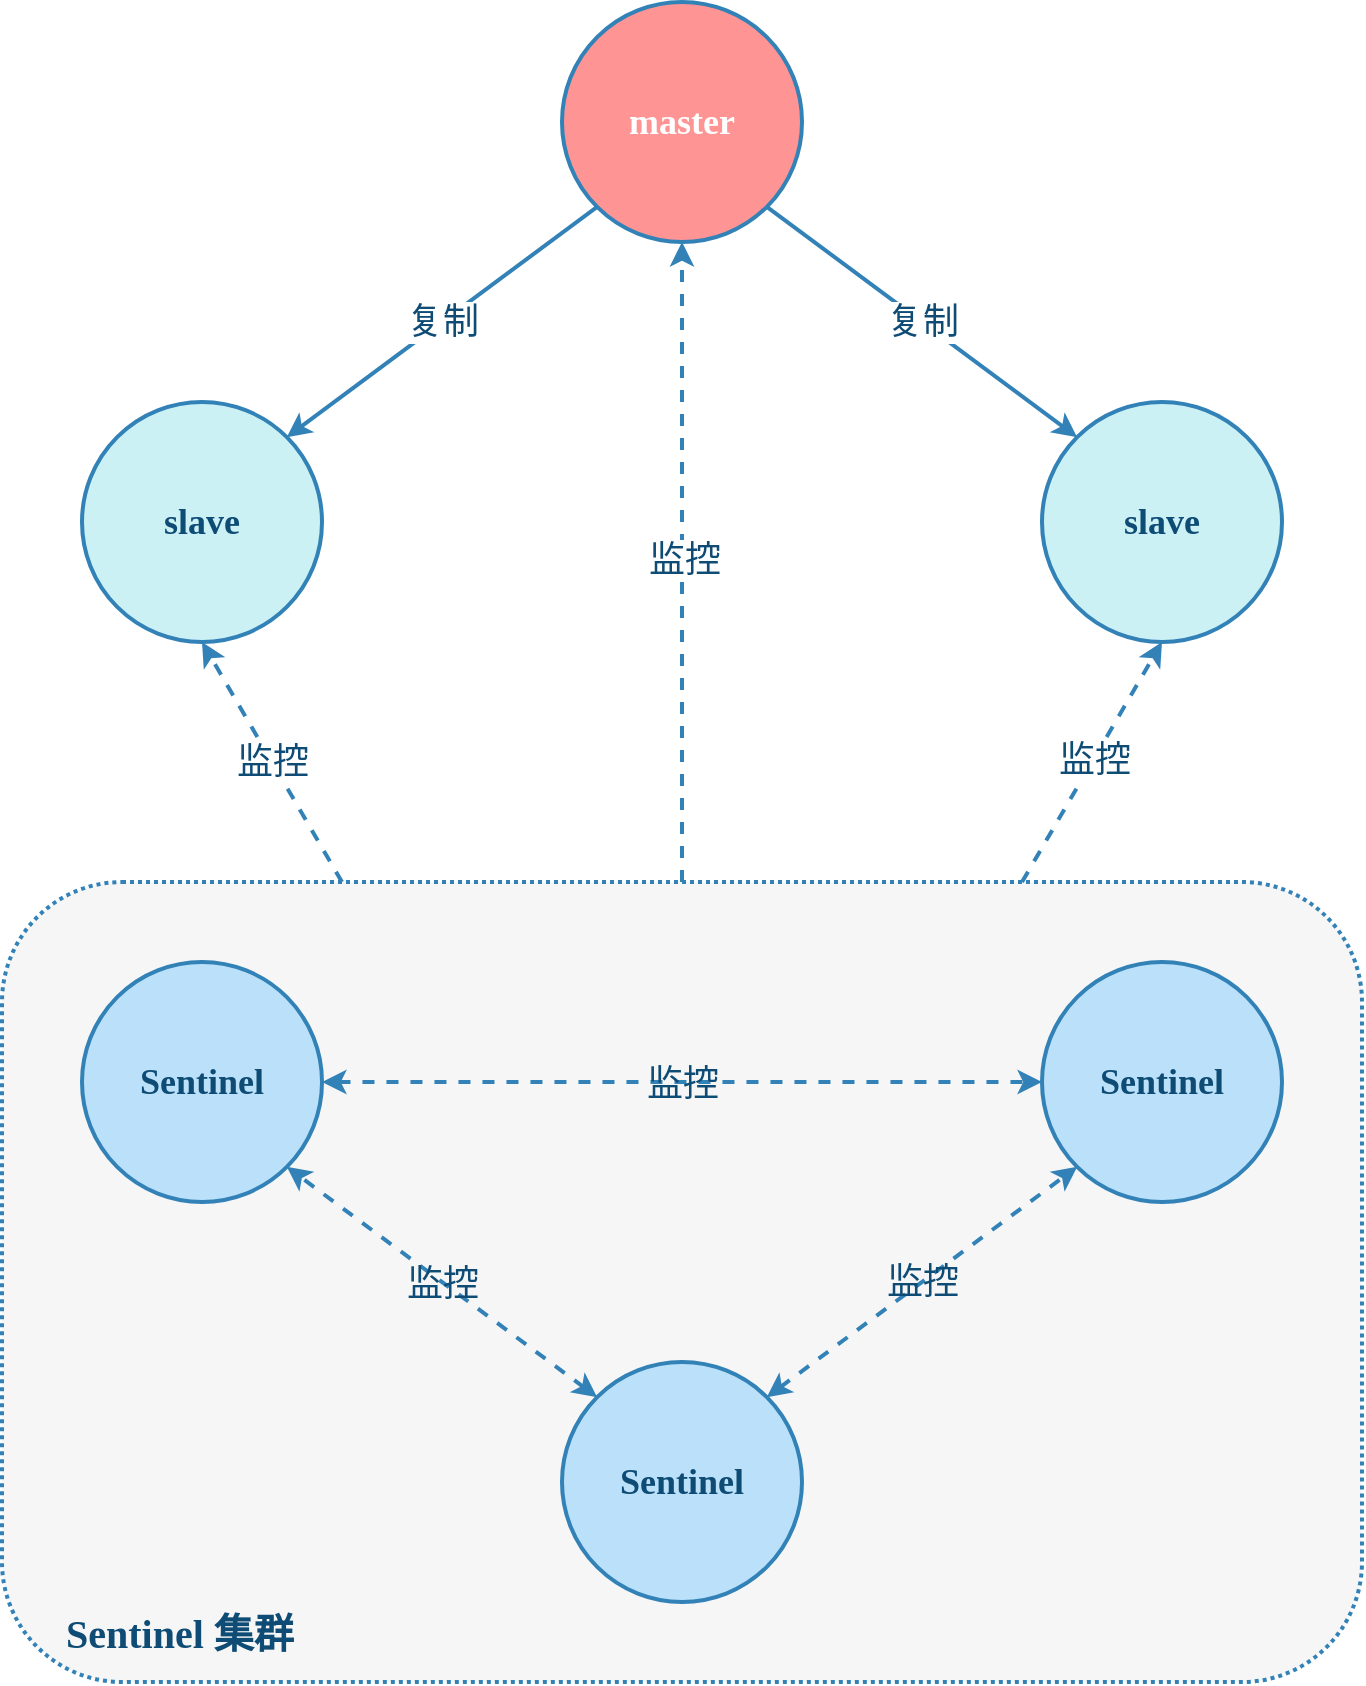 <mxfile compressed="true" version="22.0.3" type="device" pages="5"><diagram id="IhkLZQJazpEXLhe9nDS7" name="哨兵架构"><mxGraphModel dx="2363" dy="1397" grid="1" gridSize="10" guides="1" tooltips="1" connect="1" arrows="1" fold="1" page="1" pageScale="1" pageWidth="827" pageHeight="1169" math="0" shadow="0"><root><mxCell id="0"/><mxCell id="1" parent="0"/><mxCell id="EUjCosBT2KRN6Y5VI8iS-1" value="Sentinel 集群" style="rounded=1;whiteSpace=wrap;html=1;strokeColor=#3282B8;fillColor=#F6F6F6;fontFamily=Comic Sans MS;fontStyle=1;container=0;fontColor=#0F4C75;shadow=0;fontSize=20;strokeWidth=2;dashed=1;dashPattern=1 1;align=left;verticalAlign=bottom;spacingLeft=30;spacingBottom=10;" vertex="1" parent="1"><mxGeometry x="80" y="600" width="680" height="400" as="geometry"/></mxCell><mxCell id="EUjCosBT2KRN6Y5VI8iS-2" style="edgeStyle=none;shape=connector;rounded=0;orthogonalLoop=1;jettySize=auto;html=1;exitX=0.5;exitY=0;exitDx=0;exitDy=0;entryX=0.5;entryY=1;entryDx=0;entryDy=0;dashed=1;labelBackgroundColor=default;strokeColor=#3282B8;strokeWidth=2;align=center;verticalAlign=middle;fontFamily=Comic Sans MS;fontSize=18;fontColor=#0F4C75;startArrow=none;startFill=0;endArrow=classic;" edge="1" parent="1" source="EUjCosBT2KRN6Y5VI8iS-1" target="LU3Ckz188OmmKw7BeI2F-1"><mxGeometry relative="1" as="geometry"/></mxCell><mxCell id="EUjCosBT2KRN6Y5VI8iS-9" value="监控" style="edgeLabel;html=1;align=center;verticalAlign=middle;resizable=0;points=[];fontSize=18;fontFamily=Comic Sans MS;fontColor=#0F4C75;" vertex="1" connectable="0" parent="EUjCosBT2KRN6Y5VI8iS-2"><mxGeometry x="0.009" y="-1" relative="1" as="geometry"><mxPoint as="offset"/></mxGeometry></mxCell><mxCell id="EUjCosBT2KRN6Y5VI8iS-3" style="edgeStyle=none;shape=connector;rounded=0;orthogonalLoop=1;jettySize=auto;html=1;exitX=0.75;exitY=0;exitDx=0;exitDy=0;entryX=0.5;entryY=1;entryDx=0;entryDy=0;dashed=1;labelBackgroundColor=default;strokeColor=#3282B8;strokeWidth=2;align=center;verticalAlign=middle;fontFamily=Comic Sans MS;fontSize=18;fontColor=#0F4C75;startArrow=none;startFill=0;endArrow=classic;" edge="1" parent="1" source="EUjCosBT2KRN6Y5VI8iS-1" target="LU3Ckz188OmmKw7BeI2F-3"><mxGeometry relative="1" as="geometry"/></mxCell><mxCell id="EUjCosBT2KRN6Y5VI8iS-11" value="监控" style="edgeLabel;html=1;align=center;verticalAlign=middle;resizable=0;points=[];fontSize=18;fontFamily=Comic Sans MS;fontColor=#0F4C75;" vertex="1" connectable="0" parent="EUjCosBT2KRN6Y5VI8iS-3"><mxGeometry x="0.012" relative="1" as="geometry"><mxPoint as="offset"/></mxGeometry></mxCell><mxCell id="EUjCosBT2KRN6Y5VI8iS-4" style="edgeStyle=none;shape=connector;rounded=0;orthogonalLoop=1;jettySize=auto;html=1;exitX=0.25;exitY=0;exitDx=0;exitDy=0;entryX=0.5;entryY=1;entryDx=0;entryDy=0;dashed=1;labelBackgroundColor=default;strokeColor=#3282B8;strokeWidth=2;align=center;verticalAlign=middle;fontFamily=Comic Sans MS;fontSize=18;fontColor=#0F4C75;startArrow=none;startFill=0;endArrow=classic;" edge="1" parent="1" source="EUjCosBT2KRN6Y5VI8iS-1" target="LU3Ckz188OmmKw7BeI2F-2"><mxGeometry relative="1" as="geometry"/></mxCell><mxCell id="EUjCosBT2KRN6Y5VI8iS-10" value="监控" style="edgeLabel;html=1;align=center;verticalAlign=middle;resizable=0;points=[];fontSize=18;fontFamily=Comic Sans MS;fontColor=#0F4C75;" vertex="1" connectable="0" parent="EUjCosBT2KRN6Y5VI8iS-4"><mxGeometry x="0.005" relative="1" as="geometry"><mxPoint as="offset"/></mxGeometry></mxCell><mxCell id="EUjCosBT2KRN6Y5VI8iS-5" style="edgeStyle=none;shape=connector;rounded=0;orthogonalLoop=1;jettySize=auto;html=1;exitX=1;exitY=1;exitDx=0;exitDy=0;entryX=0;entryY=0;entryDx=0;entryDy=0;labelBackgroundColor=default;strokeColor=#3282B8;strokeWidth=2;align=center;verticalAlign=middle;fontFamily=Comic Sans MS;fontSize=18;fontColor=#0F4C75;startArrow=none;startFill=0;endArrow=classic;" edge="1" parent="1" source="LU3Ckz188OmmKw7BeI2F-1" target="LU3Ckz188OmmKw7BeI2F-3"><mxGeometry relative="1" as="geometry"/></mxCell><mxCell id="EUjCosBT2KRN6Y5VI8iS-8" value="复制" style="edgeLabel;html=1;align=center;verticalAlign=middle;resizable=0;points=[];fontSize=18;fontFamily=Comic Sans MS;fontColor=#0F4C75;" vertex="1" connectable="0" parent="EUjCosBT2KRN6Y5VI8iS-5"><mxGeometry x="0.001" relative="1" as="geometry"><mxPoint as="offset"/></mxGeometry></mxCell><mxCell id="EUjCosBT2KRN6Y5VI8iS-6" style="edgeStyle=none;shape=connector;rounded=0;orthogonalLoop=1;jettySize=auto;html=1;exitX=0;exitY=1;exitDx=0;exitDy=0;entryX=1;entryY=0;entryDx=0;entryDy=0;labelBackgroundColor=default;strokeColor=#3282B8;strokeWidth=2;align=center;verticalAlign=middle;fontFamily=Comic Sans MS;fontSize=18;fontColor=#0F4C75;startArrow=none;startFill=0;endArrow=classic;" edge="1" parent="1" source="LU3Ckz188OmmKw7BeI2F-1" target="LU3Ckz188OmmKw7BeI2F-2"><mxGeometry relative="1" as="geometry"/></mxCell><mxCell id="EUjCosBT2KRN6Y5VI8iS-7" value="复制" style="edgeLabel;html=1;align=center;verticalAlign=middle;resizable=0;points=[];fontSize=18;fontFamily=Comic Sans MS;fontColor=#0F4C75;" vertex="1" connectable="0" parent="EUjCosBT2KRN6Y5VI8iS-6"><mxGeometry x="-0.003" relative="1" as="geometry"><mxPoint as="offset"/></mxGeometry></mxCell><mxCell id="LU3Ckz188OmmKw7BeI2F-1" value="master" style="ellipse;whiteSpace=wrap;html=1;aspect=fixed;rounded=1;shadow=0;labelBackgroundColor=none;strokeColor=#3282B8;strokeWidth=2;align=center;verticalAlign=middle;fontFamily=Comic Sans MS;fontSize=18;fontColor=#FFFFFF;fillColor=#FF9494;fontStyle=1" vertex="1" parent="1"><mxGeometry x="360" y="160" width="120" height="120" as="geometry"/></mxCell><mxCell id="LU3Ckz188OmmKw7BeI2F-2" value="slave" style="ellipse;whiteSpace=wrap;html=1;aspect=fixed;rounded=1;shadow=0;labelBackgroundColor=none;strokeColor=#3282B8;strokeWidth=2;align=center;verticalAlign=middle;fontFamily=Comic Sans MS;fontSize=18;fontColor=#0F4C75;fillColor=#CBF1F5;fontStyle=1" vertex="1" parent="1"><mxGeometry x="120" y="360" width="120" height="120" as="geometry"/></mxCell><mxCell id="LU3Ckz188OmmKw7BeI2F-3" value="slave" style="ellipse;whiteSpace=wrap;html=1;aspect=fixed;rounded=1;shadow=0;labelBackgroundColor=none;strokeColor=#3282B8;strokeWidth=2;align=center;verticalAlign=middle;fontFamily=Comic Sans MS;fontSize=18;fontColor=#0F4C75;fillColor=#CBF1F5;fontStyle=1" vertex="1" parent="1"><mxGeometry x="600" y="360" width="120" height="120" as="geometry"/></mxCell><mxCell id="CsOkvBp7J7H3hg3160s9-10" style="edgeStyle=none;shape=connector;rounded=0;orthogonalLoop=1;jettySize=auto;html=1;exitX=1;exitY=0.5;exitDx=0;exitDy=0;entryX=0;entryY=0.5;entryDx=0;entryDy=0;dashed=1;labelBackgroundColor=none;strokeColor=#3282B8;strokeWidth=2;align=center;verticalAlign=middle;fontFamily=Comic Sans MS;fontSize=18;fontColor=#0F4C75;startArrow=classic;startFill=1;endArrow=classic;" edge="1" parent="1" source="CsOkvBp7J7H3hg3160s9-1" target="CsOkvBp7J7H3hg3160s9-4"><mxGeometry relative="1" as="geometry"/></mxCell><mxCell id="EUjCosBT2KRN6Y5VI8iS-14" value="监控" style="edgeLabel;html=1;align=center;verticalAlign=middle;resizable=0;points=[];fontSize=18;fontFamily=Comic Sans MS;fontColor=#0F4C75;labelBackgroundColor=none;" vertex="1" connectable="0" parent="CsOkvBp7J7H3hg3160s9-10"><mxGeometry x="0.001" y="-1" relative="1" as="geometry"><mxPoint as="offset"/></mxGeometry></mxCell><mxCell id="CsOkvBp7J7H3hg3160s9-1" value="Sentinel" style="ellipse;whiteSpace=wrap;html=1;aspect=fixed;rounded=1;shadow=0;labelBackgroundColor=none;strokeColor=#3282B8;strokeWidth=2;align=center;verticalAlign=middle;fontFamily=Comic Sans MS;fontSize=18;fontColor=#0F4C75;fillColor=#BBE1FA;fontStyle=1" vertex="1" parent="1"><mxGeometry x="120" y="640" width="120" height="120" as="geometry"/></mxCell><mxCell id="CsOkvBp7J7H3hg3160s9-4" value="Sentinel" style="ellipse;whiteSpace=wrap;html=1;aspect=fixed;rounded=1;shadow=0;labelBackgroundColor=none;strokeColor=#3282B8;strokeWidth=2;align=center;verticalAlign=middle;fontFamily=Comic Sans MS;fontSize=18;fontColor=#0F4C75;fillColor=#BBE1FA;fontStyle=1" vertex="1" parent="1"><mxGeometry x="600" y="640" width="120" height="120" as="geometry"/></mxCell><mxCell id="CsOkvBp7J7H3hg3160s9-7" style="shape=connector;rounded=0;orthogonalLoop=1;jettySize=auto;html=1;exitX=0;exitY=0;exitDx=0;exitDy=0;entryX=1;entryY=1;entryDx=0;entryDy=0;labelBackgroundColor=default;strokeColor=#3282B8;strokeWidth=2;align=center;verticalAlign=middle;fontFamily=Comic Sans MS;fontSize=18;fontColor=#0F4C75;endArrow=classic;startArrow=classic;startFill=1;dashed=1;" edge="1" parent="1" source="CsOkvBp7J7H3hg3160s9-5" target="CsOkvBp7J7H3hg3160s9-1"><mxGeometry relative="1" as="geometry"/></mxCell><mxCell id="EUjCosBT2KRN6Y5VI8iS-13" value="监控" style="edgeLabel;html=1;align=center;verticalAlign=middle;resizable=0;points=[];fontSize=18;fontFamily=Comic Sans MS;fontColor=#0F4C75;labelBackgroundColor=none;" vertex="1" connectable="0" parent="CsOkvBp7J7H3hg3160s9-7"><mxGeometry x="-0.007" y="1" relative="1" as="geometry"><mxPoint as="offset"/></mxGeometry></mxCell><mxCell id="CsOkvBp7J7H3hg3160s9-9" style="edgeStyle=none;shape=connector;rounded=0;orthogonalLoop=1;jettySize=auto;html=1;exitX=1;exitY=0;exitDx=0;exitDy=0;entryX=0;entryY=1;entryDx=0;entryDy=0;dashed=1;labelBackgroundColor=default;strokeColor=#3282B8;strokeWidth=2;align=center;verticalAlign=middle;fontFamily=Comic Sans MS;fontSize=18;fontColor=#0F4C75;startArrow=classic;startFill=1;endArrow=classic;" edge="1" parent="1" source="CsOkvBp7J7H3hg3160s9-5" target="CsOkvBp7J7H3hg3160s9-4"><mxGeometry relative="1" as="geometry"/></mxCell><mxCell id="EUjCosBT2KRN6Y5VI8iS-12" value="监控" style="edgeLabel;html=1;align=center;verticalAlign=middle;resizable=0;points=[];fontSize=18;fontFamily=Comic Sans MS;fontColor=#0F4C75;labelBackgroundColor=none;" vertex="1" connectable="0" parent="CsOkvBp7J7H3hg3160s9-9"><mxGeometry x="0.0" relative="1" as="geometry"><mxPoint as="offset"/></mxGeometry></mxCell><mxCell id="CsOkvBp7J7H3hg3160s9-5" value="Sentinel" style="ellipse;whiteSpace=wrap;html=1;aspect=fixed;rounded=1;shadow=0;labelBackgroundColor=none;strokeColor=#3282B8;strokeWidth=2;align=center;verticalAlign=middle;fontFamily=Comic Sans MS;fontSize=18;fontColor=#0F4C75;fillColor=#BBE1FA;fontStyle=1" vertex="1" parent="1"><mxGeometry x="360" y="840" width="120" height="120" as="geometry"/></mxCell></root></mxGraphModel></diagram><diagram name="监视主从节点" id="NWcoK8_felvFWZoltQ7b"><mxGraphModel dx="1350" dy="798" grid="1" gridSize="10" guides="1" tooltips="1" connect="1" arrows="1" fold="1" page="1" pageScale="1" pageWidth="1169" pageHeight="827" math="0" shadow="0"><root><mxCell id="dTpNMZBxnl1dmt7R5TT2-0"/><mxCell id="dTpNMZBxnl1dmt7R5TT2-1" parent="dTpNMZBxnl1dmt7R5TT2-0"/><mxCell id="dTpNMZBxnl1dmt7R5TT2-3" style="edgeStyle=none;shape=connector;rounded=0;orthogonalLoop=1;jettySize=auto;html=1;exitX=0.5;exitY=0;exitDx=0;exitDy=0;entryX=0.5;entryY=1;entryDx=0;entryDy=0;labelBackgroundColor=default;strokeColor=#3282B8;strokeWidth=2;align=center;verticalAlign=middle;fontFamily=Comic Sans MS;fontSize=18;fontColor=#0F4C75;startArrow=none;startFill=0;endArrow=classic;" edge="1" parent="dTpNMZBxnl1dmt7R5TT2-1" target="uj4zVxUrkNd8yPJgrUzv-6"><mxGeometry relative="1" as="geometry"><mxPoint x="620" y="600" as="sourcePoint"/></mxGeometry></mxCell><mxCell id="dTpNMZBxnl1dmt7R5TT2-4" value="监控" style="edgeLabel;html=1;align=center;verticalAlign=middle;resizable=0;points=[];fontSize=18;fontFamily=Comic Sans MS;fontColor=#0F4C75;labelBackgroundColor=none;" vertex="1" connectable="0" parent="dTpNMZBxnl1dmt7R5TT2-3"><mxGeometry x="0.009" y="-1" relative="1" as="geometry"><mxPoint as="offset"/></mxGeometry></mxCell><mxCell id="dTpNMZBxnl1dmt7R5TT2-5" style="edgeStyle=none;shape=connector;rounded=0;orthogonalLoop=1;jettySize=auto;html=1;exitX=0.75;exitY=0;exitDx=0;exitDy=0;entryX=0.5;entryY=1;entryDx=0;entryDy=0;labelBackgroundColor=default;strokeColor=#3282B8;strokeWidth=2;align=center;verticalAlign=middle;fontFamily=Comic Sans MS;fontSize=18;fontColor=#0F4C75;startArrow=none;startFill=0;endArrow=classic;exitPerimeter=0;" edge="1" parent="dTpNMZBxnl1dmt7R5TT2-1" source="uj4zVxUrkNd8yPJgrUzv-0" target="dTpNMZBxnl1dmt7R5TT2-15"><mxGeometry relative="1" as="geometry"><mxPoint x="790" y="600" as="sourcePoint"/></mxGeometry></mxCell><mxCell id="dTpNMZBxnl1dmt7R5TT2-6" value="监控" style="edgeLabel;html=1;align=center;verticalAlign=middle;resizable=0;points=[];fontSize=18;fontFamily=Comic Sans MS;fontColor=#0F4C75;labelBackgroundColor=none;" vertex="1" connectable="0" parent="dTpNMZBxnl1dmt7R5TT2-5"><mxGeometry x="0.012" relative="1" as="geometry"><mxPoint as="offset"/></mxGeometry></mxCell><mxCell id="dTpNMZBxnl1dmt7R5TT2-7" style="edgeStyle=none;shape=connector;rounded=0;orthogonalLoop=1;jettySize=auto;html=1;exitX=0.25;exitY=0;exitDx=0;exitDy=0;entryX=0.5;entryY=1;entryDx=0;entryDy=0;labelBackgroundColor=default;strokeColor=#3282B8;strokeWidth=2;align=center;verticalAlign=middle;fontFamily=Comic Sans MS;fontSize=18;fontColor=#0F4C75;startArrow=none;startFill=0;endArrow=classic;exitPerimeter=0;" edge="1" parent="dTpNMZBxnl1dmt7R5TT2-1" source="uj4zVxUrkNd8yPJgrUzv-0" target="dTpNMZBxnl1dmt7R5TT2-14"><mxGeometry relative="1" as="geometry"><mxPoint x="450" y="600" as="sourcePoint"/></mxGeometry></mxCell><mxCell id="dTpNMZBxnl1dmt7R5TT2-8" value="监控" style="edgeLabel;html=1;align=center;verticalAlign=middle;resizable=0;points=[];fontSize=18;fontFamily=Comic Sans MS;fontColor=#0F4C75;labelBackgroundColor=none;" vertex="1" connectable="0" parent="dTpNMZBxnl1dmt7R5TT2-7"><mxGeometry x="0.005" relative="1" as="geometry"><mxPoint as="offset"/></mxGeometry></mxCell><mxCell id="dTpNMZBxnl1dmt7R5TT2-9" style="edgeStyle=none;shape=connector;rounded=0;orthogonalLoop=1;jettySize=auto;html=1;exitX=1;exitY=1;exitDx=0;exitDy=0;entryX=0;entryY=0;entryDx=0;entryDy=0;labelBackgroundColor=default;strokeColor=#3282B8;strokeWidth=2;align=center;verticalAlign=middle;fontFamily=Comic Sans MS;fontSize=18;fontColor=#0F4C75;startArrow=none;startFill=0;endArrow=classic;" edge="1" parent="dTpNMZBxnl1dmt7R5TT2-1" source="dTpNMZBxnl1dmt7R5TT2-13" target="dTpNMZBxnl1dmt7R5TT2-15"><mxGeometry relative="1" as="geometry"/></mxCell><mxCell id="dTpNMZBxnl1dmt7R5TT2-10" value="复制" style="edgeLabel;html=1;align=center;verticalAlign=middle;resizable=0;points=[];fontSize=18;fontFamily=Comic Sans MS;fontColor=#0F4C75;labelBackgroundColor=none;" vertex="1" connectable="0" parent="dTpNMZBxnl1dmt7R5TT2-9"><mxGeometry x="0.001" relative="1" as="geometry"><mxPoint as="offset"/></mxGeometry></mxCell><mxCell id="dTpNMZBxnl1dmt7R5TT2-11" style="edgeStyle=none;shape=connector;rounded=0;orthogonalLoop=1;jettySize=auto;html=1;exitX=0;exitY=1;exitDx=0;exitDy=0;entryX=1;entryY=0;entryDx=0;entryDy=0;labelBackgroundColor=default;strokeColor=#3282B8;strokeWidth=2;align=center;verticalAlign=middle;fontFamily=Comic Sans MS;fontSize=18;fontColor=#0F4C75;startArrow=none;startFill=0;endArrow=classic;" edge="1" parent="dTpNMZBxnl1dmt7R5TT2-1" source="dTpNMZBxnl1dmt7R5TT2-13" target="dTpNMZBxnl1dmt7R5TT2-14"><mxGeometry relative="1" as="geometry"/></mxCell><mxCell id="dTpNMZBxnl1dmt7R5TT2-12" value="复制" style="edgeLabel;html=1;align=center;verticalAlign=middle;resizable=0;points=[];fontSize=18;fontFamily=Comic Sans MS;fontColor=#0F4C75;labelBackgroundColor=none;" vertex="1" connectable="0" parent="dTpNMZBxnl1dmt7R5TT2-11"><mxGeometry x="-0.003" relative="1" as="geometry"><mxPoint as="offset"/></mxGeometry></mxCell><mxCell id="dTpNMZBxnl1dmt7R5TT2-13" value="&lt;div&gt;master&lt;/div&gt;&lt;div&gt;(node1)&lt;/div&gt;" style="ellipse;whiteSpace=wrap;html=1;aspect=fixed;rounded=1;shadow=0;labelBackgroundColor=none;strokeColor=#3282B8;strokeWidth=2;align=center;verticalAlign=middle;fontFamily=Comic Sans MS;fontSize=18;fontColor=#FFFFFF;fillColor=#FF9494;fontStyle=1" vertex="1" parent="dTpNMZBxnl1dmt7R5TT2-1"><mxGeometry x="560" y="120" width="120" height="120" as="geometry"/></mxCell><mxCell id="dTpNMZBxnl1dmt7R5TT2-14" value="&lt;div&gt;slave&lt;/div&gt;&lt;div&gt;(node2)&lt;/div&gt;" style="ellipse;whiteSpace=wrap;html=1;aspect=fixed;rounded=1;shadow=0;labelBackgroundColor=none;strokeColor=#3282B8;strokeWidth=2;align=center;verticalAlign=middle;fontFamily=Comic Sans MS;fontSize=18;fontColor=#0F4C75;fillColor=#CBF1F5;fontStyle=1" vertex="1" parent="dTpNMZBxnl1dmt7R5TT2-1"><mxGeometry x="320" y="360" width="120" height="120" as="geometry"/></mxCell><mxCell id="dTpNMZBxnl1dmt7R5TT2-15" value="&lt;div&gt;slave&lt;/div&gt;&lt;div&gt;(node4)&lt;/div&gt;" style="ellipse;whiteSpace=wrap;html=1;aspect=fixed;rounded=1;shadow=0;labelBackgroundColor=none;strokeColor=#3282B8;strokeWidth=2;align=center;verticalAlign=middle;fontFamily=Comic Sans MS;fontSize=18;fontColor=#0F4C75;fillColor=#CBF1F5;fontStyle=1" vertex="1" parent="dTpNMZBxnl1dmt7R5TT2-1"><mxGeometry x="800" y="360" width="120" height="120" as="geometry"/></mxCell><mxCell id="uj4zVxUrkNd8yPJgrUzv-9" style="edgeStyle=orthogonalEdgeStyle;shape=connector;rounded=1;orthogonalLoop=1;jettySize=auto;html=1;entryX=0;entryY=0.5;entryDx=0;entryDy=0;labelBackgroundColor=default;strokeColor=#3282B8;strokeWidth=2;align=center;verticalAlign=middle;fontFamily=Comic Sans MS;fontSize=18;fontColor=#0F4C75;startArrow=none;startFill=0;endArrow=classic;exitX=0;exitY=0.5;exitDx=0;exitDy=0;exitPerimeter=0;curved=1;" edge="1" parent="dTpNMZBxnl1dmt7R5TT2-1" source="uj4zVxUrkNd8yPJgrUzv-0" target="dTpNMZBxnl1dmt7R5TT2-13"><mxGeometry relative="1" as="geometry"><Array as="points"><mxPoint x="200" y="640"/><mxPoint x="200" y="180"/></Array></mxGeometry></mxCell><mxCell id="V4AoxYoMUxpO_p6I_tkb-0" value="监控" style="edgeLabel;html=1;align=center;verticalAlign=middle;resizable=0;points=[];fontSize=18;fontFamily=Comic Sans MS;fontColor=#0F4C75;labelBackgroundColor=none;" vertex="1" connectable="0" parent="uj4zVxUrkNd8yPJgrUzv-9"><mxGeometry x="-0.278" y="1" relative="1" as="geometry"><mxPoint as="offset"/></mxGeometry></mxCell><mxCell id="uj4zVxUrkNd8yPJgrUzv-0" value="Sentinel" style="html=1;dashed=0;whiteSpace=wrap;shape=mxgraph.dfd.start;rounded=1;shadow=0;strokeColor=#3282B8;strokeWidth=2;align=center;verticalAlign=middle;fontFamily=Comic Sans MS;fontSize=18;fontColor=#0F4C75;fillColor=#BBE1FA;fontStyle=1" vertex="1" parent="dTpNMZBxnl1dmt7R5TT2-1"><mxGeometry x="320" y="600" width="600" height="80" as="geometry"/></mxCell><mxCell id="uj4zVxUrkNd8yPJgrUzv-6" value="&lt;div&gt;slave&lt;/div&gt;&lt;div&gt;(node3)&lt;/div&gt;" style="ellipse;whiteSpace=wrap;html=1;aspect=fixed;rounded=1;shadow=0;labelBackgroundColor=none;strokeColor=#3282B8;strokeWidth=2;align=center;verticalAlign=middle;fontFamily=Comic Sans MS;fontSize=18;fontColor=#0F4C75;fillColor=#CBF1F5;fontStyle=1" vertex="1" parent="dTpNMZBxnl1dmt7R5TT2-1"><mxGeometry x="560" y="360" width="120" height="120" as="geometry"/></mxCell><mxCell id="uj4zVxUrkNd8yPJgrUzv-7" style="edgeStyle=none;shape=connector;rounded=0;orthogonalLoop=1;jettySize=auto;html=1;exitX=0.5;exitY=1;exitDx=0;exitDy=0;labelBackgroundColor=default;strokeColor=#3282B8;strokeWidth=2;align=center;verticalAlign=middle;fontFamily=Comic Sans MS;fontSize=18;fontColor=#0F4C75;startArrow=none;startFill=0;endArrow=classic;" edge="1" parent="dTpNMZBxnl1dmt7R5TT2-1" source="dTpNMZBxnl1dmt7R5TT2-13" target="uj4zVxUrkNd8yPJgrUzv-6"><mxGeometry relative="1" as="geometry"><mxPoint x="614" y="210" as="sourcePoint"/><mxPoint x="770" y="406" as="targetPoint"/></mxGeometry></mxCell><mxCell id="uj4zVxUrkNd8yPJgrUzv-8" value="复制" style="edgeLabel;html=1;align=center;verticalAlign=middle;resizable=0;points=[];fontSize=18;fontFamily=Comic Sans MS;fontColor=#0F4C75;labelBackgroundColor=none;" vertex="1" connectable="0" parent="uj4zVxUrkNd8yPJgrUzv-7"><mxGeometry x="0.001" relative="1" as="geometry"><mxPoint as="offset"/></mxGeometry></mxCell></root></mxGraphModel></diagram><diagram name="察觉主节点下线" id="HNSM8QCwlES5bZ9uapq5"><mxGraphModel dx="1418" dy="838" grid="1" gridSize="10" guides="1" tooltips="1" connect="1" arrows="1" fold="1" page="1" pageScale="1" pageWidth="1169" pageHeight="827" math="0" shadow="0"><root><mxCell id="LRDkiJByfHDf2irvg-6r-0"/><mxCell id="LRDkiJByfHDf2irvg-6r-1" parent="LRDkiJByfHDf2irvg-6r-0"/><mxCell id="LRDkiJByfHDf2irvg-6r-2" style="edgeStyle=none;shape=connector;rounded=0;orthogonalLoop=1;jettySize=auto;html=1;exitX=0.5;exitY=0;exitDx=0;exitDy=0;entryX=0.5;entryY=1;entryDx=0;entryDy=0;labelBackgroundColor=default;strokeColor=#3282B8;strokeWidth=2;align=center;verticalAlign=middle;fontFamily=Comic Sans MS;fontSize=18;fontColor=#0F4C75;startArrow=none;startFill=0;endArrow=classic;" edge="1" parent="LRDkiJByfHDf2irvg-6r-1" target="LRDkiJByfHDf2irvg-6r-18"><mxGeometry relative="1" as="geometry"><mxPoint x="620" y="600" as="sourcePoint"/></mxGeometry></mxCell><mxCell id="LRDkiJByfHDf2irvg-6r-3" value="监控" style="edgeLabel;html=1;align=center;verticalAlign=middle;resizable=0;points=[];fontSize=18;fontFamily=Comic Sans MS;fontColor=#0F4C75;labelBackgroundColor=none;" vertex="1" connectable="0" parent="LRDkiJByfHDf2irvg-6r-2"><mxGeometry x="0.009" y="-1" relative="1" as="geometry"><mxPoint as="offset"/></mxGeometry></mxCell><mxCell id="LRDkiJByfHDf2irvg-6r-4" style="edgeStyle=none;shape=connector;rounded=0;orthogonalLoop=1;jettySize=auto;html=1;exitX=0.75;exitY=0;exitDx=0;exitDy=0;entryX=0.5;entryY=1;entryDx=0;entryDy=0;labelBackgroundColor=default;strokeColor=#3282B8;strokeWidth=2;align=center;verticalAlign=middle;fontFamily=Comic Sans MS;fontSize=18;fontColor=#0F4C75;startArrow=none;startFill=0;endArrow=classic;exitPerimeter=0;" edge="1" parent="LRDkiJByfHDf2irvg-6r-1" source="LRDkiJByfHDf2irvg-6r-17" target="LRDkiJByfHDf2irvg-6r-14"><mxGeometry relative="1" as="geometry"><mxPoint x="790" y="600" as="sourcePoint"/></mxGeometry></mxCell><mxCell id="LRDkiJByfHDf2irvg-6r-5" value="监控" style="edgeLabel;html=1;align=center;verticalAlign=middle;resizable=0;points=[];fontSize=18;fontFamily=Comic Sans MS;fontColor=#0F4C75;labelBackgroundColor=none;" vertex="1" connectable="0" parent="LRDkiJByfHDf2irvg-6r-4"><mxGeometry x="0.012" relative="1" as="geometry"><mxPoint as="offset"/></mxGeometry></mxCell><mxCell id="LRDkiJByfHDf2irvg-6r-6" style="edgeStyle=none;shape=connector;rounded=0;orthogonalLoop=1;jettySize=auto;html=1;exitX=0.25;exitY=0;exitDx=0;exitDy=0;entryX=0.5;entryY=1;entryDx=0;entryDy=0;labelBackgroundColor=default;strokeColor=#3282B8;strokeWidth=2;align=center;verticalAlign=middle;fontFamily=Comic Sans MS;fontSize=18;fontColor=#0F4C75;startArrow=none;startFill=0;endArrow=classic;exitPerimeter=0;" edge="1" parent="LRDkiJByfHDf2irvg-6r-1" source="LRDkiJByfHDf2irvg-6r-17" target="LRDkiJByfHDf2irvg-6r-13"><mxGeometry relative="1" as="geometry"><mxPoint x="450" y="600" as="sourcePoint"/></mxGeometry></mxCell><mxCell id="LRDkiJByfHDf2irvg-6r-7" value="监控" style="edgeLabel;html=1;align=center;verticalAlign=middle;resizable=0;points=[];fontSize=18;fontFamily=Comic Sans MS;fontColor=#0F4C75;labelBackgroundColor=none;" vertex="1" connectable="0" parent="LRDkiJByfHDf2irvg-6r-6"><mxGeometry x="0.005" relative="1" as="geometry"><mxPoint as="offset"/></mxGeometry></mxCell><mxCell id="LRDkiJByfHDf2irvg-6r-8" style="edgeStyle=none;shape=connector;rounded=0;orthogonalLoop=1;jettySize=auto;html=1;exitX=1;exitY=1;exitDx=0;exitDy=0;entryX=0;entryY=0;entryDx=0;entryDy=0;labelBackgroundColor=default;strokeColor=#3282B8;strokeWidth=2;align=center;verticalAlign=middle;fontFamily=Comic Sans MS;fontSize=18;fontColor=#0F4C75;startArrow=none;startFill=0;endArrow=classic;dashed=1;" edge="1" parent="LRDkiJByfHDf2irvg-6r-1" source="LRDkiJByfHDf2irvg-6r-12" target="LRDkiJByfHDf2irvg-6r-14"><mxGeometry relative="1" as="geometry"/></mxCell><mxCell id="LRDkiJByfHDf2irvg-6r-9" value="复制终止" style="edgeLabel;html=1;align=center;verticalAlign=middle;resizable=0;points=[];fontSize=18;fontFamily=Comic Sans MS;fontColor=#0F4C75;labelBackgroundColor=none;" vertex="1" connectable="0" parent="LRDkiJByfHDf2irvg-6r-8"><mxGeometry x="0.001" relative="1" as="geometry"><mxPoint as="offset"/></mxGeometry></mxCell><mxCell id="LRDkiJByfHDf2irvg-6r-10" style="edgeStyle=none;shape=connector;rounded=0;orthogonalLoop=1;jettySize=auto;html=1;exitX=0;exitY=1;exitDx=0;exitDy=0;entryX=1;entryY=0;entryDx=0;entryDy=0;labelBackgroundColor=default;strokeColor=#3282B8;strokeWidth=2;align=center;verticalAlign=middle;fontFamily=Comic Sans MS;fontSize=18;fontColor=#0F4C75;startArrow=none;startFill=0;endArrow=classic;dashed=1;" edge="1" parent="LRDkiJByfHDf2irvg-6r-1" source="LRDkiJByfHDf2irvg-6r-12" target="LRDkiJByfHDf2irvg-6r-13"><mxGeometry relative="1" as="geometry"/></mxCell><mxCell id="LRDkiJByfHDf2irvg-6r-11" value="复制终止" style="edgeLabel;html=1;align=center;verticalAlign=middle;resizable=0;points=[];fontSize=18;fontFamily=Comic Sans MS;fontColor=#0F4C75;labelBackgroundColor=none;" vertex="1" connectable="0" parent="LRDkiJByfHDf2irvg-6r-10"><mxGeometry x="-0.003" relative="1" as="geometry"><mxPoint as="offset"/></mxGeometry></mxCell><mxCell id="LRDkiJByfHDf2irvg-6r-12" value="&lt;div&gt;master&lt;/div&gt;&lt;div&gt;(node1)&lt;/div&gt;" style="ellipse;whiteSpace=wrap;html=1;aspect=fixed;rounded=1;shadow=0;labelBackgroundColor=none;strokeColor=#3282B8;strokeWidth=2;align=center;verticalAlign=middle;fontFamily=Comic Sans MS;fontSize=18;fontColor=#0F4C75;fillColor=#F6F6F6;fontStyle=1;dashed=1;dashPattern=1 1;" vertex="1" parent="LRDkiJByfHDf2irvg-6r-1"><mxGeometry x="560" y="120" width="120" height="120" as="geometry"/></mxCell><mxCell id="LRDkiJByfHDf2irvg-6r-13" value="&lt;div&gt;slave&lt;/div&gt;&lt;div&gt;(node2)&lt;/div&gt;" style="ellipse;whiteSpace=wrap;html=1;aspect=fixed;rounded=1;shadow=0;labelBackgroundColor=none;strokeColor=#3282B8;strokeWidth=2;align=center;verticalAlign=middle;fontFamily=Comic Sans MS;fontSize=18;fontColor=#0F4C75;fillColor=#CBF1F5;fontStyle=1" vertex="1" parent="LRDkiJByfHDf2irvg-6r-1"><mxGeometry x="320" y="360" width="120" height="120" as="geometry"/></mxCell><mxCell id="LRDkiJByfHDf2irvg-6r-14" value="&lt;div&gt;slave&lt;/div&gt;&lt;div&gt;(node4)&lt;/div&gt;" style="ellipse;whiteSpace=wrap;html=1;aspect=fixed;rounded=1;shadow=0;labelBackgroundColor=none;strokeColor=#3282B8;strokeWidth=2;align=center;verticalAlign=middle;fontFamily=Comic Sans MS;fontSize=18;fontColor=#0F4C75;fillColor=#CBF1F5;fontStyle=1" vertex="1" parent="LRDkiJByfHDf2irvg-6r-1"><mxGeometry x="800" y="360" width="120" height="120" as="geometry"/></mxCell><mxCell id="LRDkiJByfHDf2irvg-6r-15" style="edgeStyle=orthogonalEdgeStyle;shape=connector;rounded=1;orthogonalLoop=1;jettySize=auto;html=1;entryX=0;entryY=0.5;entryDx=0;entryDy=0;labelBackgroundColor=default;strokeColor=#3282B8;strokeWidth=2;align=center;verticalAlign=middle;fontFamily=Comic Sans MS;fontSize=18;fontColor=#0F4C75;startArrow=none;startFill=0;endArrow=classic;exitX=0;exitY=0.5;exitDx=0;exitDy=0;exitPerimeter=0;dashed=1;curved=1;" edge="1" parent="LRDkiJByfHDf2irvg-6r-1" source="LRDkiJByfHDf2irvg-6r-17" target="LRDkiJByfHDf2irvg-6r-12"><mxGeometry relative="1" as="geometry"><Array as="points"><mxPoint x="200" y="640"/><mxPoint x="200" y="180"/></Array></mxGeometry></mxCell><mxCell id="LRDkiJByfHDf2irvg-6r-16" value="察觉主服务器下线" style="edgeLabel;html=1;align=center;verticalAlign=middle;resizable=0;points=[];fontSize=18;fontFamily=Comic Sans MS;fontColor=#0F4C75;labelBackgroundColor=none;" vertex="1" connectable="0" parent="LRDkiJByfHDf2irvg-6r-15"><mxGeometry x="-0.293" relative="1" as="geometry"><mxPoint as="offset"/></mxGeometry></mxCell><mxCell id="LRDkiJByfHDf2irvg-6r-17" value="Sentinel" style="html=1;dashed=0;whiteSpace=wrap;shape=mxgraph.dfd.start;rounded=1;shadow=0;strokeColor=#3282B8;strokeWidth=2;align=center;verticalAlign=middle;fontFamily=Comic Sans MS;fontSize=18;fontColor=#0F4C75;fillColor=#BBE1FA;fontStyle=1" vertex="1" parent="LRDkiJByfHDf2irvg-6r-1"><mxGeometry x="320" y="600" width="600" height="80" as="geometry"/></mxCell><mxCell id="LRDkiJByfHDf2irvg-6r-18" value="&lt;div&gt;slave&lt;/div&gt;&lt;div&gt;(node3)&lt;/div&gt;" style="ellipse;whiteSpace=wrap;html=1;aspect=fixed;rounded=1;shadow=0;labelBackgroundColor=none;strokeColor=#3282B8;strokeWidth=2;align=center;verticalAlign=middle;fontFamily=Comic Sans MS;fontSize=18;fontColor=#0F4C75;fillColor=#CBF1F5;fontStyle=1" vertex="1" parent="LRDkiJByfHDf2irvg-6r-1"><mxGeometry x="560" y="360" width="120" height="120" as="geometry"/></mxCell><mxCell id="LRDkiJByfHDf2irvg-6r-19" style="edgeStyle=none;shape=connector;rounded=0;orthogonalLoop=1;jettySize=auto;html=1;exitX=0.5;exitY=1;exitDx=0;exitDy=0;labelBackgroundColor=default;strokeColor=#3282B8;strokeWidth=2;align=center;verticalAlign=middle;fontFamily=Comic Sans MS;fontSize=18;fontColor=#0F4C75;startArrow=none;startFill=0;endArrow=classic;dashed=1;" edge="1" parent="LRDkiJByfHDf2irvg-6r-1" source="LRDkiJByfHDf2irvg-6r-12" target="LRDkiJByfHDf2irvg-6r-18"><mxGeometry relative="1" as="geometry"><mxPoint x="614" y="210" as="sourcePoint"/><mxPoint x="770" y="406" as="targetPoint"/></mxGeometry></mxCell><mxCell id="LRDkiJByfHDf2irvg-6r-20" value="复制终止" style="edgeLabel;html=1;align=center;verticalAlign=middle;resizable=0;points=[];fontSize=18;fontFamily=Comic Sans MS;fontColor=#0F4C75;labelBackgroundColor=none;" vertex="1" connectable="0" parent="LRDkiJByfHDf2irvg-6r-19"><mxGeometry x="0.001" relative="1" as="geometry"><mxPoint as="offset"/></mxGeometry></mxCell></root></mxGraphModel></diagram><diagram name="故障转移" id="cO6-NeNtbnHqFmXhbUYw"><mxGraphModel dx="1418" dy="838" grid="1" gridSize="10" guides="1" tooltips="1" connect="1" arrows="1" fold="1" page="1" pageScale="1" pageWidth="1169" pageHeight="827" math="0" shadow="0"><root><mxCell id="9cNTRbBPxD7b-SP-ofcf-0"/><mxCell id="9cNTRbBPxD7b-SP-ofcf-1" parent="9cNTRbBPxD7b-SP-ofcf-0"/><mxCell id="9cNTRbBPxD7b-SP-ofcf-2" style="edgeStyle=none;shape=connector;rounded=0;orthogonalLoop=1;jettySize=auto;html=1;exitX=0.5;exitY=0;exitDx=0;exitDy=0;entryX=0.5;entryY=1;entryDx=0;entryDy=0;labelBackgroundColor=default;strokeColor=#3282B8;strokeWidth=2;align=center;verticalAlign=middle;fontFamily=Comic Sans MS;fontSize=18;fontColor=#0F4C75;startArrow=none;startFill=0;endArrow=classic;" edge="1" parent="9cNTRbBPxD7b-SP-ofcf-1" target="9cNTRbBPxD7b-SP-ofcf-18"><mxGeometry relative="1" as="geometry"><mxPoint x="620" y="600" as="sourcePoint"/></mxGeometry></mxCell><mxCell id="9cNTRbBPxD7b-SP-ofcf-3" value="&lt;div&gt;设为新主服务器的&lt;/div&gt;&lt;div&gt;从服务器&lt;/div&gt;" style="edgeLabel;html=1;align=center;verticalAlign=middle;resizable=0;points=[];fontSize=18;fontFamily=Comic Sans MS;fontColor=#0F4C75;labelBackgroundColor=none;" vertex="1" connectable="0" parent="9cNTRbBPxD7b-SP-ofcf-2"><mxGeometry x="0.009" y="-1" relative="1" as="geometry"><mxPoint as="offset"/></mxGeometry></mxCell><mxCell id="9cNTRbBPxD7b-SP-ofcf-4" style="edgeStyle=none;shape=connector;rounded=0;orthogonalLoop=1;jettySize=auto;html=1;exitX=0.75;exitY=0;exitDx=0;exitDy=0;entryX=0.5;entryY=1;entryDx=0;entryDy=0;labelBackgroundColor=default;strokeColor=#3282B8;strokeWidth=2;align=center;verticalAlign=middle;fontFamily=Comic Sans MS;fontSize=18;fontColor=#0F4C75;startArrow=none;startFill=0;endArrow=classic;exitPerimeter=0;" edge="1" parent="9cNTRbBPxD7b-SP-ofcf-1" source="9cNTRbBPxD7b-SP-ofcf-17" target="9cNTRbBPxD7b-SP-ofcf-14"><mxGeometry relative="1" as="geometry"><mxPoint x="790" y="600" as="sourcePoint"/></mxGeometry></mxCell><mxCell id="9cNTRbBPxD7b-SP-ofcf-5" value="&lt;div&gt;设为新主服务器的&lt;/div&gt;&lt;div&gt;从服务器&lt;/div&gt;" style="edgeLabel;html=1;align=center;verticalAlign=middle;resizable=0;points=[];fontSize=18;fontFamily=Comic Sans MS;fontColor=#0F4C75;labelBackgroundColor=none;" vertex="1" connectable="0" parent="9cNTRbBPxD7b-SP-ofcf-4"><mxGeometry x="0.012" relative="1" as="geometry"><mxPoint as="offset"/></mxGeometry></mxCell><mxCell id="9cNTRbBPxD7b-SP-ofcf-6" style="edgeStyle=none;shape=connector;rounded=0;orthogonalLoop=1;jettySize=auto;html=1;exitX=0.25;exitY=0;exitDx=0;exitDy=0;entryX=0.5;entryY=1;entryDx=0;entryDy=0;labelBackgroundColor=default;strokeColor=#3282B8;strokeWidth=2;align=center;verticalAlign=middle;fontFamily=Comic Sans MS;fontSize=18;fontColor=#0F4C75;startArrow=none;startFill=0;endArrow=classic;exitPerimeter=0;" edge="1" parent="9cNTRbBPxD7b-SP-ofcf-1" source="9cNTRbBPxD7b-SP-ofcf-17" target="9cNTRbBPxD7b-SP-ofcf-13"><mxGeometry relative="1" as="geometry"><mxPoint x="450" y="600" as="sourcePoint"/></mxGeometry></mxCell><mxCell id="9cNTRbBPxD7b-SP-ofcf-7" value="&lt;div&gt;升级为新的&lt;/div&gt;&lt;div&gt;主服务器&lt;/div&gt;" style="edgeLabel;html=1;align=center;verticalAlign=middle;resizable=0;points=[];fontSize=18;fontFamily=Comic Sans MS;fontColor=#0F4C75;labelBackgroundColor=none;" vertex="1" connectable="0" parent="9cNTRbBPxD7b-SP-ofcf-6"><mxGeometry x="0.005" relative="1" as="geometry"><mxPoint as="offset"/></mxGeometry></mxCell><mxCell id="9cNTRbBPxD7b-SP-ofcf-9" style="shape=connector;rounded=1;orthogonalLoop=1;jettySize=auto;html=1;entryX=0;entryY=0.5;entryDx=0;entryDy=0;labelBackgroundColor=default;strokeColor=#3282B8;strokeWidth=2;align=center;verticalAlign=middle;fontFamily=Comic Sans MS;fontSize=18;fontColor=#0F4C75;startArrow=none;startFill=0;endArrow=classic;exitX=0.558;exitY=-0.008;exitDx=0;exitDy=0;edgeStyle=orthogonalEdgeStyle;curved=1;exitPerimeter=0;" edge="1" parent="9cNTRbBPxD7b-SP-ofcf-1" source="9cNTRbBPxD7b-SP-ofcf-13" target="9cNTRbBPxD7b-SP-ofcf-18"><mxGeometry relative="1" as="geometry"/></mxCell><mxCell id="9cNTRbBPxD7b-SP-ofcf-10" value="复制" style="edgeLabel;html=1;align=center;verticalAlign=middle;resizable=0;points=[];fontSize=18;fontFamily=Comic Sans MS;fontColor=#0F4C75;labelBackgroundColor=none;" vertex="1" connectable="0" parent="9cNTRbBPxD7b-SP-ofcf-9"><mxGeometry relative="1" as="geometry"><mxPoint as="offset"/></mxGeometry></mxCell><mxCell id="9cNTRbBPxD7b-SP-ofcf-11" style="edgeStyle=orthogonalEdgeStyle;shape=connector;rounded=1;orthogonalLoop=1;jettySize=auto;html=1;entryX=0.5;entryY=0;entryDx=0;entryDy=0;labelBackgroundColor=default;strokeColor=#3282B8;strokeWidth=2;align=center;verticalAlign=middle;fontFamily=Comic Sans MS;fontSize=18;fontColor=#0F4C75;startArrow=none;startFill=0;endArrow=classic;exitX=0.5;exitY=0;exitDx=0;exitDy=0;curved=1;" edge="1" parent="9cNTRbBPxD7b-SP-ofcf-1" source="9cNTRbBPxD7b-SP-ofcf-13" target="9cNTRbBPxD7b-SP-ofcf-14"><mxGeometry relative="1" as="geometry"><Array as="points"><mxPoint x="380" y="280"/><mxPoint x="860" y="280"/></Array></mxGeometry></mxCell><mxCell id="9cNTRbBPxD7b-SP-ofcf-12" value="复制" style="edgeLabel;html=1;align=center;verticalAlign=middle;resizable=0;points=[];fontSize=18;fontFamily=Comic Sans MS;fontColor=#0F4C75;labelBackgroundColor=none;" vertex="1" connectable="0" parent="9cNTRbBPxD7b-SP-ofcf-11"><mxGeometry x="0.003" y="1" relative="1" as="geometry"><mxPoint as="offset"/></mxGeometry></mxCell><mxCell id="9cNTRbBPxD7b-SP-ofcf-13" value="&lt;div&gt;master&lt;/div&gt;&lt;div&gt;(node2)&lt;/div&gt;" style="ellipse;whiteSpace=wrap;html=1;aspect=fixed;rounded=1;shadow=0;labelBackgroundColor=none;strokeColor=#3282B8;strokeWidth=2;align=center;verticalAlign=middle;fontFamily=Comic Sans MS;fontSize=18;fontColor=#FFFFFF;fillColor=#FF9494;fontStyle=1" vertex="1" parent="9cNTRbBPxD7b-SP-ofcf-1"><mxGeometry x="320" y="360" width="120" height="120" as="geometry"/></mxCell><mxCell id="9cNTRbBPxD7b-SP-ofcf-14" value="&lt;div&gt;slave&lt;/div&gt;&lt;div&gt;(node4)&lt;/div&gt;" style="ellipse;whiteSpace=wrap;html=1;aspect=fixed;rounded=1;shadow=0;labelBackgroundColor=none;strokeColor=#3282B8;strokeWidth=2;align=center;verticalAlign=middle;fontFamily=Comic Sans MS;fontSize=18;fontColor=#0F4C75;fillColor=#CBF1F5;fontStyle=1" vertex="1" parent="9cNTRbBPxD7b-SP-ofcf-1"><mxGeometry x="800" y="360" width="120" height="120" as="geometry"/></mxCell><mxCell id="9cNTRbBPxD7b-SP-ofcf-15" style="edgeStyle=orthogonalEdgeStyle;shape=connector;rounded=1;orthogonalLoop=1;jettySize=auto;html=1;entryX=0;entryY=0.5;entryDx=0;entryDy=0;labelBackgroundColor=default;strokeColor=#3282B8;strokeWidth=2;align=center;verticalAlign=middle;fontFamily=Comic Sans MS;fontSize=18;fontColor=#0F4C75;startArrow=none;startFill=0;endArrow=classic;exitX=0;exitY=0.5;exitDx=0;exitDy=0;exitPerimeter=0;curved=1;dashed=1;" edge="1" parent="9cNTRbBPxD7b-SP-ofcf-1" source="9cNTRbBPxD7b-SP-ofcf-17" target="hUv9PphQF3dpMmIWFagA-0"><mxGeometry relative="1" as="geometry"><mxPoint x="560" y="180" as="targetPoint"/><Array as="points"><mxPoint x="200" y="640"/><mxPoint x="200" y="180"/></Array></mxGeometry></mxCell><mxCell id="9cNTRbBPxD7b-SP-ofcf-16" value="等待上线" style="edgeLabel;html=1;align=center;verticalAlign=middle;resizable=0;points=[];fontSize=18;fontFamily=Comic Sans MS;fontColor=#0F4C75;labelBackgroundColor=none;" vertex="1" connectable="0" parent="9cNTRbBPxD7b-SP-ofcf-15"><mxGeometry x="-0.254" relative="1" as="geometry"><mxPoint as="offset"/></mxGeometry></mxCell><mxCell id="9cNTRbBPxD7b-SP-ofcf-17" value="Sentinel" style="html=1;dashed=0;whiteSpace=wrap;shape=mxgraph.dfd.start;rounded=1;shadow=0;strokeColor=#3282B8;strokeWidth=2;align=center;verticalAlign=middle;fontFamily=Comic Sans MS;fontSize=18;fontColor=#0F4C75;fillColor=#BBE1FA;fontStyle=1" vertex="1" parent="9cNTRbBPxD7b-SP-ofcf-1"><mxGeometry x="320" y="600" width="600" height="80" as="geometry"/></mxCell><mxCell id="9cNTRbBPxD7b-SP-ofcf-18" value="&lt;div&gt;slave&lt;/div&gt;&lt;div&gt;(node3)&lt;/div&gt;" style="ellipse;whiteSpace=wrap;html=1;aspect=fixed;rounded=1;shadow=0;labelBackgroundColor=none;strokeColor=#3282B8;strokeWidth=2;align=center;verticalAlign=middle;fontFamily=Comic Sans MS;fontSize=18;fontColor=#0F4C75;fillColor=#CBF1F5;fontStyle=1" vertex="1" parent="9cNTRbBPxD7b-SP-ofcf-1"><mxGeometry x="560" y="360" width="120" height="120" as="geometry"/></mxCell><mxCell id="hUv9PphQF3dpMmIWFagA-0" value="&lt;div&gt;offline&lt;/div&gt;&lt;div&gt;(node1)&lt;/div&gt;" style="ellipse;whiteSpace=wrap;html=1;aspect=fixed;rounded=1;shadow=0;labelBackgroundColor=none;strokeColor=#3282B8;strokeWidth=2;align=center;verticalAlign=middle;fontFamily=Comic Sans MS;fontSize=18;fontColor=#0F4C75;fillColor=#F6F6F6;fontStyle=1;dashed=1;dashPattern=1 1;" vertex="1" parent="9cNTRbBPxD7b-SP-ofcf-1"><mxGeometry x="560" y="120" width="120" height="120" as="geometry"/></mxCell></root></mxGraphModel></diagram><diagram name="原主节点恢复" id="hbca_aZl6p8gdK18dTW5"><mxGraphModel dx="1182" dy="698" grid="1" gridSize="10" guides="1" tooltips="1" connect="1" arrows="1" fold="1" page="1" pageScale="1" pageWidth="1169" pageHeight="827" math="0" shadow="0"><root><mxCell id="yx4M8GyxQ8_2sp8b2I8Y-0"/><mxCell id="yx4M8GyxQ8_2sp8b2I8Y-1" parent="yx4M8GyxQ8_2sp8b2I8Y-0"/><mxCell id="yx4M8GyxQ8_2sp8b2I8Y-2" style="edgeStyle=none;shape=connector;rounded=0;orthogonalLoop=1;jettySize=auto;html=1;exitX=0.5;exitY=0;exitDx=0;exitDy=0;entryX=0.5;entryY=1;entryDx=0;entryDy=0;labelBackgroundColor=default;strokeColor=#3282B8;strokeWidth=2;align=center;verticalAlign=middle;fontFamily=Comic Sans MS;fontSize=18;fontColor=#0F4C75;startArrow=none;startFill=0;endArrow=classic;" edge="1" parent="yx4M8GyxQ8_2sp8b2I8Y-1" target="yx4M8GyxQ8_2sp8b2I8Y-19"><mxGeometry relative="1" as="geometry"><mxPoint x="620" y="600" as="sourcePoint"/></mxGeometry></mxCell><mxCell id="yx4M8GyxQ8_2sp8b2I8Y-3" value="监控" style="edgeLabel;html=1;align=center;verticalAlign=middle;resizable=0;points=[];fontSize=18;fontFamily=Comic Sans MS;fontColor=#0F4C75;labelBackgroundColor=none;" vertex="1" connectable="0" parent="yx4M8GyxQ8_2sp8b2I8Y-2"><mxGeometry x="0.009" y="-1" relative="1" as="geometry"><mxPoint as="offset"/></mxGeometry></mxCell><mxCell id="yx4M8GyxQ8_2sp8b2I8Y-4" style="edgeStyle=none;shape=connector;rounded=0;orthogonalLoop=1;jettySize=auto;html=1;exitX=0.75;exitY=0;exitDx=0;exitDy=0;entryX=0.5;entryY=1;entryDx=0;entryDy=0;labelBackgroundColor=default;strokeColor=#3282B8;strokeWidth=2;align=center;verticalAlign=middle;fontFamily=Comic Sans MS;fontSize=18;fontColor=#0F4C75;startArrow=none;startFill=0;endArrow=classic;exitPerimeter=0;" edge="1" parent="yx4M8GyxQ8_2sp8b2I8Y-1" source="yx4M8GyxQ8_2sp8b2I8Y-18" target="yx4M8GyxQ8_2sp8b2I8Y-15"><mxGeometry relative="1" as="geometry"><mxPoint x="790" y="600" as="sourcePoint"/></mxGeometry></mxCell><mxCell id="yx4M8GyxQ8_2sp8b2I8Y-5" value="监控" style="edgeLabel;html=1;align=center;verticalAlign=middle;resizable=0;points=[];fontSize=18;fontFamily=Comic Sans MS;fontColor=#0F4C75;labelBackgroundColor=none;" vertex="1" connectable="0" parent="yx4M8GyxQ8_2sp8b2I8Y-4"><mxGeometry x="0.012" relative="1" as="geometry"><mxPoint as="offset"/></mxGeometry></mxCell><mxCell id="yx4M8GyxQ8_2sp8b2I8Y-6" style="edgeStyle=none;shape=connector;rounded=0;orthogonalLoop=1;jettySize=auto;html=1;exitX=0.25;exitY=0;exitDx=0;exitDy=0;entryX=0.5;entryY=1;entryDx=0;entryDy=0;labelBackgroundColor=default;strokeColor=#3282B8;strokeWidth=2;align=center;verticalAlign=middle;fontFamily=Comic Sans MS;fontSize=18;fontColor=#0F4C75;startArrow=none;startFill=0;endArrow=classic;exitPerimeter=0;" edge="1" parent="yx4M8GyxQ8_2sp8b2I8Y-1" source="yx4M8GyxQ8_2sp8b2I8Y-18" target="yx4M8GyxQ8_2sp8b2I8Y-14"><mxGeometry relative="1" as="geometry"><mxPoint x="450" y="600" as="sourcePoint"/></mxGeometry></mxCell><mxCell id="yx4M8GyxQ8_2sp8b2I8Y-7" value="监控" style="edgeLabel;html=1;align=center;verticalAlign=middle;resizable=0;points=[];fontSize=18;fontFamily=Comic Sans MS;fontColor=#0F4C75;labelBackgroundColor=none;" vertex="1" connectable="0" parent="yx4M8GyxQ8_2sp8b2I8Y-6"><mxGeometry x="0.005" relative="1" as="geometry"><mxPoint as="offset"/></mxGeometry></mxCell><mxCell id="yx4M8GyxQ8_2sp8b2I8Y-8" style="shape=connector;rounded=1;orthogonalLoop=1;jettySize=auto;html=1;entryX=0;entryY=0.5;entryDx=0;entryDy=0;labelBackgroundColor=default;strokeColor=#3282B8;strokeWidth=2;align=center;verticalAlign=middle;fontFamily=Comic Sans MS;fontSize=18;fontColor=#0F4C75;startArrow=none;startFill=0;endArrow=classic;exitX=0.558;exitY=-0.008;exitDx=0;exitDy=0;edgeStyle=orthogonalEdgeStyle;curved=1;exitPerimeter=0;" edge="1" parent="yx4M8GyxQ8_2sp8b2I8Y-1" source="yx4M8GyxQ8_2sp8b2I8Y-14" target="yx4M8GyxQ8_2sp8b2I8Y-19"><mxGeometry relative="1" as="geometry"/></mxCell><mxCell id="yx4M8GyxQ8_2sp8b2I8Y-9" value="复制" style="edgeLabel;html=1;align=center;verticalAlign=middle;resizable=0;points=[];fontSize=18;fontFamily=Comic Sans MS;fontColor=#0F4C75;labelBackgroundColor=none;" vertex="1" connectable="0" parent="yx4M8GyxQ8_2sp8b2I8Y-8"><mxGeometry relative="1" as="geometry"><mxPoint as="offset"/></mxGeometry></mxCell><mxCell id="yx4M8GyxQ8_2sp8b2I8Y-10" style="edgeStyle=orthogonalEdgeStyle;shape=connector;rounded=1;orthogonalLoop=1;jettySize=auto;html=1;entryX=0.5;entryY=0;entryDx=0;entryDy=0;labelBackgroundColor=default;strokeColor=#3282B8;strokeWidth=2;align=center;verticalAlign=middle;fontFamily=Comic Sans MS;fontSize=18;fontColor=#0F4C75;startArrow=none;startFill=0;endArrow=classic;exitX=0.5;exitY=0;exitDx=0;exitDy=0;curved=1;" edge="1" parent="yx4M8GyxQ8_2sp8b2I8Y-1" source="yx4M8GyxQ8_2sp8b2I8Y-14" target="yx4M8GyxQ8_2sp8b2I8Y-15"><mxGeometry relative="1" as="geometry"><Array as="points"><mxPoint x="380" y="280"/><mxPoint x="860" y="280"/></Array></mxGeometry></mxCell><mxCell id="yx4M8GyxQ8_2sp8b2I8Y-11" value="复制" style="edgeLabel;html=1;align=center;verticalAlign=middle;resizable=0;points=[];fontSize=18;fontFamily=Comic Sans MS;fontColor=#0F4C75;labelBackgroundColor=none;" vertex="1" connectable="0" parent="yx4M8GyxQ8_2sp8b2I8Y-10"><mxGeometry x="0.003" y="1" relative="1" as="geometry"><mxPoint as="offset"/></mxGeometry></mxCell><mxCell id="yx4M8GyxQ8_2sp8b2I8Y-12" style="edgeStyle=orthogonalEdgeStyle;shape=connector;rounded=1;orthogonalLoop=1;jettySize=auto;html=1;entryX=0;entryY=0.5;entryDx=0;entryDy=0;labelBackgroundColor=default;strokeColor=#3282B8;strokeWidth=2;align=center;verticalAlign=middle;fontFamily=Comic Sans MS;fontSize=18;fontColor=#0F4C75;startArrow=none;startFill=0;endArrow=classic;exitX=0.5;exitY=0;exitDx=0;exitDy=0;curved=1;" edge="1" parent="yx4M8GyxQ8_2sp8b2I8Y-1" source="yx4M8GyxQ8_2sp8b2I8Y-14" target="yx4M8GyxQ8_2sp8b2I8Y-20"><mxGeometry relative="1" as="geometry"/></mxCell><mxCell id="yx4M8GyxQ8_2sp8b2I8Y-13" value="复制" style="edgeLabel;html=1;align=center;verticalAlign=middle;resizable=0;points=[];fontSize=18;fontFamily=Comic Sans MS;fontColor=#0F4C75;labelBackgroundColor=none;" vertex="1" connectable="0" parent="yx4M8GyxQ8_2sp8b2I8Y-12"><mxGeometry x="-0.284" y="-37" relative="1" as="geometry"><mxPoint as="offset"/></mxGeometry></mxCell><mxCell id="yx4M8GyxQ8_2sp8b2I8Y-14" value="&lt;div&gt;master&lt;/div&gt;&lt;div&gt;(node2)&lt;/div&gt;" style="ellipse;whiteSpace=wrap;html=1;aspect=fixed;rounded=1;shadow=0;labelBackgroundColor=none;strokeColor=#3282B8;strokeWidth=2;align=center;verticalAlign=middle;fontFamily=Comic Sans MS;fontSize=18;fontColor=#FFFFFF;fillColor=#FF9494;fontStyle=1" vertex="1" parent="yx4M8GyxQ8_2sp8b2I8Y-1"><mxGeometry x="320" y="360" width="120" height="120" as="geometry"/></mxCell><mxCell id="yx4M8GyxQ8_2sp8b2I8Y-15" value="&lt;div&gt;slave&lt;/div&gt;&lt;div&gt;(node4)&lt;/div&gt;" style="ellipse;whiteSpace=wrap;html=1;aspect=fixed;rounded=1;shadow=0;labelBackgroundColor=none;strokeColor=#3282B8;strokeWidth=2;align=center;verticalAlign=middle;fontFamily=Comic Sans MS;fontSize=18;fontColor=#0F4C75;fillColor=#CBF1F5;fontStyle=1" vertex="1" parent="yx4M8GyxQ8_2sp8b2I8Y-1"><mxGeometry x="800" y="360" width="120" height="120" as="geometry"/></mxCell><mxCell id="yx4M8GyxQ8_2sp8b2I8Y-16" style="edgeStyle=orthogonalEdgeStyle;shape=connector;rounded=1;orthogonalLoop=1;jettySize=auto;html=1;entryX=0;entryY=0;entryDx=0;entryDy=0;labelBackgroundColor=default;strokeColor=#3282B8;strokeWidth=2;align=center;verticalAlign=middle;fontFamily=Comic Sans MS;fontSize=18;fontColor=#0F4C75;startArrow=none;startFill=0;endArrow=classic;exitX=0;exitY=0.5;exitDx=0;exitDy=0;exitPerimeter=0;curved=1;" edge="1" parent="yx4M8GyxQ8_2sp8b2I8Y-1" source="yx4M8GyxQ8_2sp8b2I8Y-18" target="yx4M8GyxQ8_2sp8b2I8Y-20"><mxGeometry relative="1" as="geometry"><mxPoint x="560" y="180" as="targetPoint"/><Array as="points"><mxPoint x="200" y="640"/><mxPoint x="200" y="138"/></Array></mxGeometry></mxCell><mxCell id="yx4M8GyxQ8_2sp8b2I8Y-17" value="降级为从服务器" style="edgeLabel;html=1;align=center;verticalAlign=middle;resizable=0;points=[];fontSize=18;fontFamily=Comic Sans MS;fontColor=#0F4C75;labelBackgroundColor=none;" vertex="1" connectable="0" parent="yx4M8GyxQ8_2sp8b2I8Y-16"><mxGeometry x="-0.254" relative="1" as="geometry"><mxPoint as="offset"/></mxGeometry></mxCell><mxCell id="yx4M8GyxQ8_2sp8b2I8Y-18" value="Sentinel" style="html=1;dashed=0;whiteSpace=wrap;shape=mxgraph.dfd.start;rounded=1;shadow=0;strokeColor=#3282B8;strokeWidth=2;align=center;verticalAlign=middle;fontFamily=Comic Sans MS;fontSize=18;fontColor=#0F4C75;fillColor=#BBE1FA;fontStyle=1" vertex="1" parent="yx4M8GyxQ8_2sp8b2I8Y-1"><mxGeometry x="320" y="600" width="600" height="80" as="geometry"/></mxCell><mxCell id="yx4M8GyxQ8_2sp8b2I8Y-19" value="&lt;div&gt;slave&lt;/div&gt;&lt;div&gt;(node3)&lt;/div&gt;" style="ellipse;whiteSpace=wrap;html=1;aspect=fixed;rounded=1;shadow=0;labelBackgroundColor=none;strokeColor=#3282B8;strokeWidth=2;align=center;verticalAlign=middle;fontFamily=Comic Sans MS;fontSize=18;fontColor=#0F4C75;fillColor=#CBF1F5;fontStyle=1" vertex="1" parent="yx4M8GyxQ8_2sp8b2I8Y-1"><mxGeometry x="560" y="360" width="120" height="120" as="geometry"/></mxCell><mxCell id="yx4M8GyxQ8_2sp8b2I8Y-20" value="&lt;div&gt;slave&lt;/div&gt;&lt;div&gt;(node1)&lt;/div&gt;" style="ellipse;whiteSpace=wrap;html=1;aspect=fixed;rounded=1;shadow=0;labelBackgroundColor=none;strokeColor=#3282B8;strokeWidth=2;align=center;verticalAlign=middle;fontFamily=Comic Sans MS;fontSize=18;fontColor=#0F4C75;fillColor=#CBF1F5;fontStyle=1" vertex="1" parent="yx4M8GyxQ8_2sp8b2I8Y-1"><mxGeometry x="560" y="120" width="120" height="120" as="geometry"/></mxCell></root></mxGraphModel></diagram></mxfile>